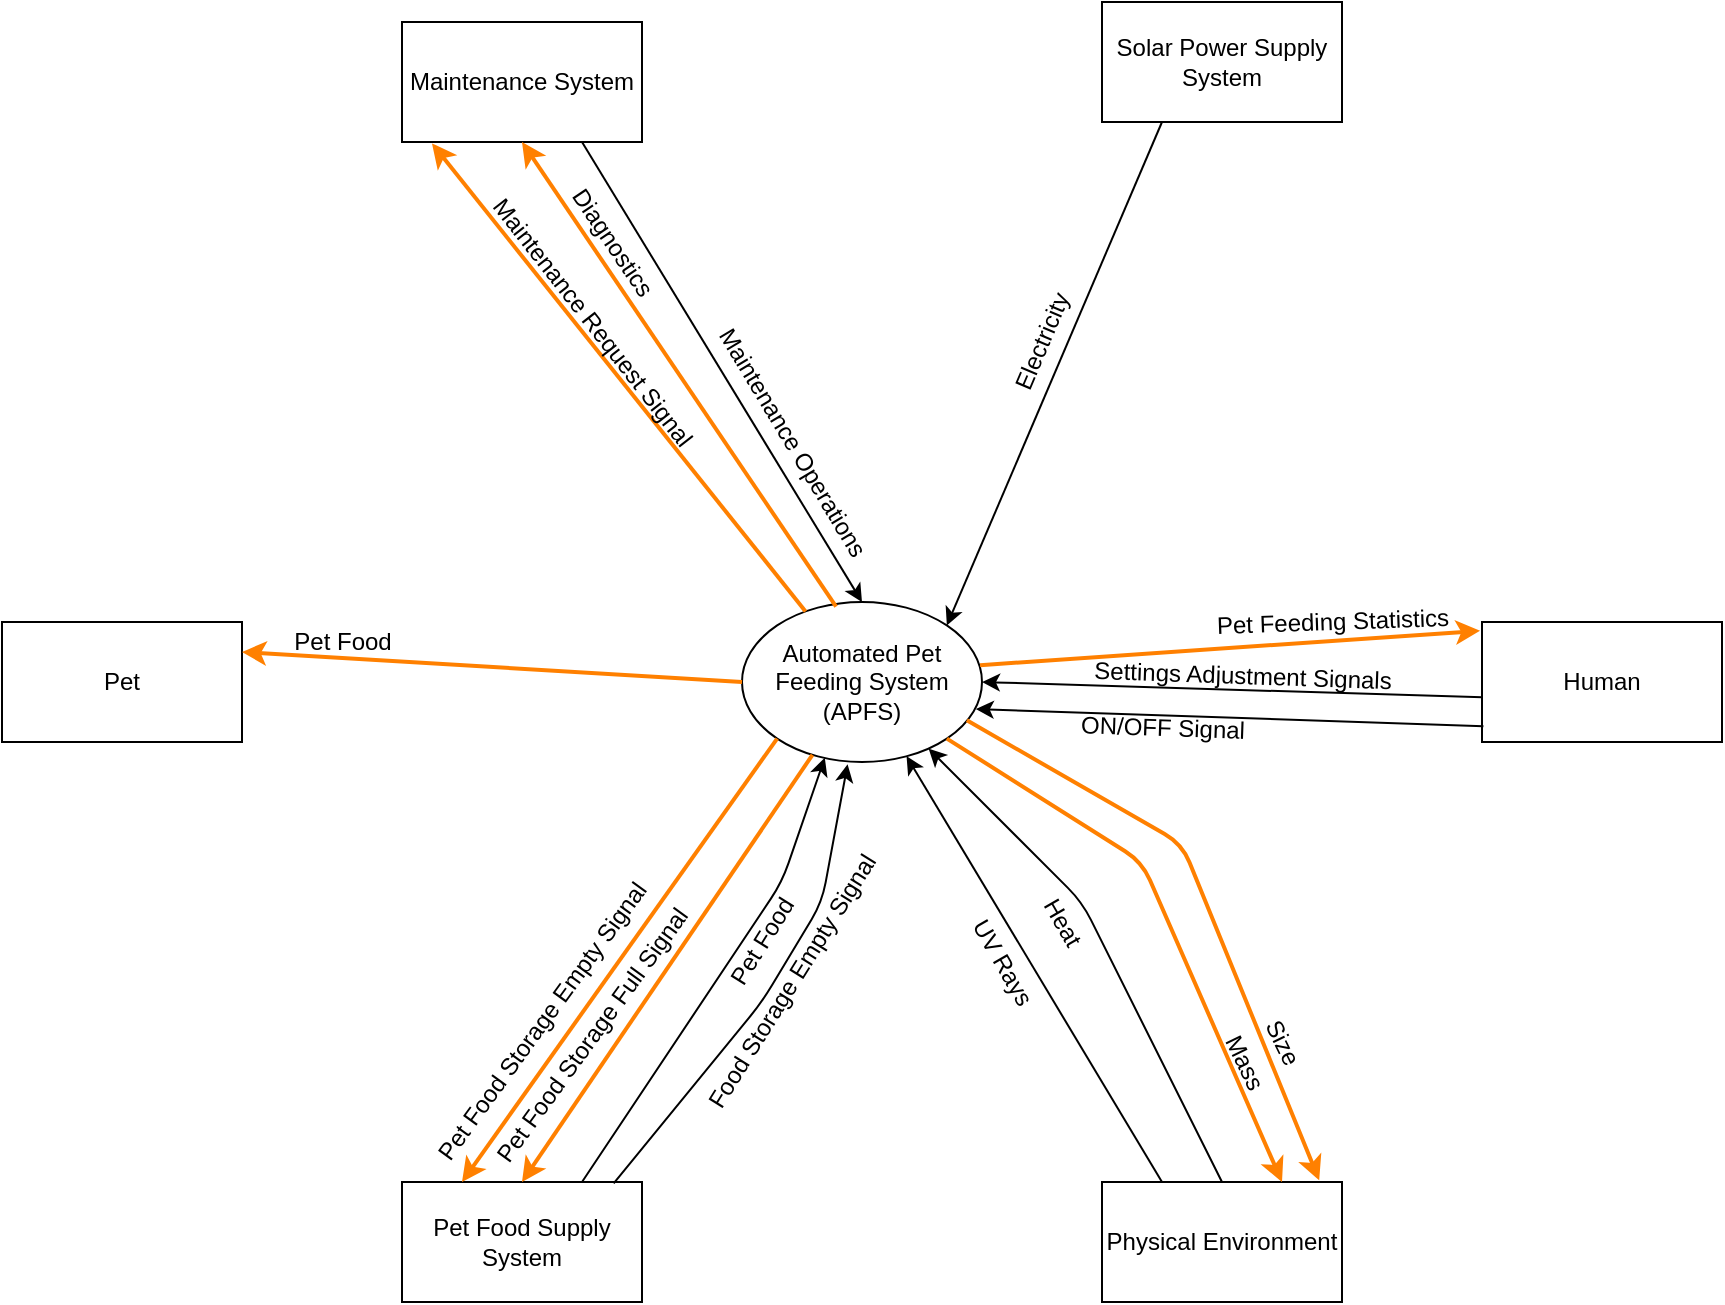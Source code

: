 <mxfile version="13.7.9" type="device" pages="3"><diagram id="ZGR4iCLQ-0bVxlAiGizC" name="SCD"><mxGraphModel dx="1086" dy="806" grid="1" gridSize="10" guides="1" tooltips="1" connect="1" arrows="1" fold="1" page="1" pageScale="1" pageWidth="1100" pageHeight="1100" math="0" shadow="0"><root><mxCell id="0"/><mxCell id="1" parent="0"/><mxCell id="g9lmOBWHkZ9cklrI8hA4-1" value="Automated Pet Feeding System (APFS)" style="ellipse;whiteSpace=wrap;html=1;" parent="1" vertex="1"><mxGeometry x="490" y="510" width="120" height="80" as="geometry"/></mxCell><mxCell id="g9lmOBWHkZ9cklrI8hA4-2" value="Physical Environment" style="rounded=0;whiteSpace=wrap;html=1;" parent="1" vertex="1"><mxGeometry x="670" y="800" width="120" height="60" as="geometry"/></mxCell><mxCell id="g9lmOBWHkZ9cklrI8hA4-3" value="Pet" style="whiteSpace=wrap;html=1;" parent="1" vertex="1"><mxGeometry x="120" y="520" width="120" height="60" as="geometry"/></mxCell><mxCell id="g9lmOBWHkZ9cklrI8hA4-4" value="Human" style="whiteSpace=wrap;html=1;" parent="1" vertex="1"><mxGeometry x="860" y="520" width="120" height="60" as="geometry"/></mxCell><mxCell id="g9lmOBWHkZ9cklrI8hA4-5" value="Pet Food Supply System" style="whiteSpace=wrap;html=1;" parent="1" vertex="1"><mxGeometry x="320" y="800" width="120" height="60" as="geometry"/></mxCell><mxCell id="g9lmOBWHkZ9cklrI8hA4-7" value="Maintenance System" style="whiteSpace=wrap;html=1;" parent="1" vertex="1"><mxGeometry x="320" y="220" width="120" height="60" as="geometry"/></mxCell><mxCell id="g9lmOBWHkZ9cklrI8hA4-8" value="Solar Power Supply System" style="whiteSpace=wrap;html=1;" parent="1" vertex="1"><mxGeometry x="670" y="210" width="120" height="60" as="geometry"/></mxCell><mxCell id="g9lmOBWHkZ9cklrI8hA4-9" value="" style="endArrow=classic;html=1;entryX=0.345;entryY=0.973;entryDx=0;entryDy=0;entryPerimeter=0;exitX=0.75;exitY=0;exitDx=0;exitDy=0;" parent="1" source="g9lmOBWHkZ9cklrI8hA4-5" target="g9lmOBWHkZ9cklrI8hA4-1" edge="1"><mxGeometry width="50" height="50" relative="1" as="geometry"><mxPoint x="370" y="410" as="sourcePoint"/><mxPoint x="420" y="360" as="targetPoint"/><Array as="points"><mxPoint x="510" y="650"/></Array></mxGeometry></mxCell><mxCell id="g9lmOBWHkZ9cklrI8hA4-10" value="" style="endArrow=classic;html=1;entryX=0.5;entryY=0;entryDx=0;entryDy=0;strokeColor=#FF8000;strokeWidth=2;" parent="1" source="g9lmOBWHkZ9cklrI8hA4-1" target="g9lmOBWHkZ9cklrI8hA4-5" edge="1"><mxGeometry width="50" height="50" relative="1" as="geometry"><mxPoint x="330" y="670" as="sourcePoint"/><mxPoint x="380" y="620" as="targetPoint"/></mxGeometry></mxCell><mxCell id="g9lmOBWHkZ9cklrI8hA4-11" value="" style="endArrow=classic;html=1;exitX=0;exitY=0.5;exitDx=0;exitDy=0;entryX=1;entryY=0.25;entryDx=0;entryDy=0;strokeColor=#FF8000;strokeWidth=2;" parent="1" source="g9lmOBWHkZ9cklrI8hA4-1" target="g9lmOBWHkZ9cklrI8hA4-3" edge="1"><mxGeometry width="50" height="50" relative="1" as="geometry"><mxPoint x="400" y="550" as="sourcePoint"/><mxPoint x="450" y="500" as="targetPoint"/></mxGeometry></mxCell><mxCell id="g9lmOBWHkZ9cklrI8hA4-14" value="Pet Food" style="text;html=1;align=center;verticalAlign=middle;resizable=0;points=[];autosize=1;" parent="1" vertex="1"><mxGeometry x="260" y="520" width="60" height="20" as="geometry"/></mxCell><mxCell id="g9lmOBWHkZ9cklrI8hA4-16" value="Pet Food" style="text;html=1;align=center;verticalAlign=middle;resizable=0;points=[];autosize=1;rotation=-58;" parent="1" vertex="1"><mxGeometry x="470" y="670" width="60" height="20" as="geometry"/></mxCell><mxCell id="g9lmOBWHkZ9cklrI8hA4-17" value="Pet Food Storage Full Signal" style="text;html=1;align=center;verticalAlign=middle;resizable=0;points=[];autosize=1;rotation=306;" parent="1" vertex="1"><mxGeometry x="330" y="717" width="170" height="20" as="geometry"/></mxCell><mxCell id="g9lmOBWHkZ9cklrI8hA4-18" value="" style="endArrow=classic;html=1;exitX=0.25;exitY=0;exitDx=0;exitDy=0;" parent="1" source="g9lmOBWHkZ9cklrI8hA4-2" target="g9lmOBWHkZ9cklrI8hA4-1" edge="1"><mxGeometry width="50" height="50" relative="1" as="geometry"><mxPoint x="630" y="700" as="sourcePoint"/><mxPoint x="680" y="650" as="targetPoint"/></mxGeometry></mxCell><mxCell id="g9lmOBWHkZ9cklrI8hA4-19" value="UV Rays" style="text;html=1;align=center;verticalAlign=middle;resizable=0;points=[];autosize=1;rotation=60;" parent="1" vertex="1"><mxGeometry x="590" y="680" width="60" height="20" as="geometry"/></mxCell><mxCell id="g9lmOBWHkZ9cklrI8hA4-20" value="" style="endArrow=classic;html=1;exitX=0.5;exitY=0;exitDx=0;exitDy=0;" parent="1" source="g9lmOBWHkZ9cklrI8hA4-2" target="g9lmOBWHkZ9cklrI8hA4-1" edge="1"><mxGeometry width="50" height="50" relative="1" as="geometry"><mxPoint x="710" y="680" as="sourcePoint"/><mxPoint x="760" y="630" as="targetPoint"/><Array as="points"><mxPoint x="660" y="660"/></Array></mxGeometry></mxCell><mxCell id="g9lmOBWHkZ9cklrI8hA4-21" value="Heat" style="text;html=1;align=center;verticalAlign=middle;resizable=0;points=[];autosize=1;rotation=60;" parent="1" vertex="1"><mxGeometry x="630" y="660" width="40" height="20" as="geometry"/></mxCell><mxCell id="g9lmOBWHkZ9cklrI8hA4-22" value="" style="endArrow=classic;html=1;entryX=0.75;entryY=0;entryDx=0;entryDy=0;exitX=1;exitY=1;exitDx=0;exitDy=0;strokeColor=#FF8000;strokeWidth=2;" parent="1" source="g9lmOBWHkZ9cklrI8hA4-1" target="g9lmOBWHkZ9cklrI8hA4-2" edge="1"><mxGeometry width="50" height="50" relative="1" as="geometry"><mxPoint x="590" y="600" as="sourcePoint"/><mxPoint x="770" y="590" as="targetPoint"/><Array as="points"><mxPoint x="690" y="640"/></Array></mxGeometry></mxCell><mxCell id="g9lmOBWHkZ9cklrI8hA4-23" value="Mass" style="text;html=1;align=center;verticalAlign=middle;resizable=0;points=[];autosize=1;rotation=64;" parent="1" vertex="1"><mxGeometry x="721" y="730" width="40" height="20" as="geometry"/></mxCell><mxCell id="g9lmOBWHkZ9cklrI8hA4-24" value="" style="endArrow=classic;html=1;entryX=0.125;entryY=1.012;entryDx=0;entryDy=0;strokeColor=#FF8000;strokeWidth=2;entryPerimeter=0;" parent="1" source="g9lmOBWHkZ9cklrI8hA4-1" target="g9lmOBWHkZ9cklrI8hA4-7" edge="1"><mxGeometry width="50" height="50" relative="1" as="geometry"><mxPoint x="250" y="440" as="sourcePoint"/><mxPoint x="300" y="390" as="targetPoint"/></mxGeometry></mxCell><mxCell id="g9lmOBWHkZ9cklrI8hA4-25" value="Maintenance Request Signal" style="text;html=1;align=center;verticalAlign=middle;resizable=0;points=[];autosize=1;rotation=52;" parent="1" vertex="1"><mxGeometry x="330" y="360" width="170" height="20" as="geometry"/></mxCell><mxCell id="g9lmOBWHkZ9cklrI8hA4-26" value="" style="endArrow=classic;html=1;entryX=0.25;entryY=0;entryDx=0;entryDy=0;strokeColor=#FF8000;strokeWidth=2;jumpSize=1;exitX=0;exitY=1;exitDx=0;exitDy=0;" parent="1" source="g9lmOBWHkZ9cklrI8hA4-1" target="g9lmOBWHkZ9cklrI8hA4-5" edge="1"><mxGeometry width="50" height="50" relative="1" as="geometry"><mxPoint x="490" y="590" as="sourcePoint"/><mxPoint x="310" y="670" as="targetPoint"/></mxGeometry></mxCell><mxCell id="g9lmOBWHkZ9cklrI8hA4-27" value="Pet Food Storage Empty Signal" style="text;html=1;align=center;verticalAlign=middle;resizable=0;points=[];autosize=1;rotation=306;" parent="1" vertex="1"><mxGeometry x="300" y="710" width="180" height="20" as="geometry"/></mxCell><mxCell id="g9lmOBWHkZ9cklrI8hA4-29" value="Electricity" style="text;html=1;align=center;verticalAlign=middle;resizable=0;points=[];autosize=1;rotation=293;" parent="1" vertex="1"><mxGeometry x="605" y="370" width="70" height="20" as="geometry"/></mxCell><mxCell id="g9lmOBWHkZ9cklrI8hA4-30" value="" style="endArrow=classic;html=1;exitX=0.25;exitY=1;exitDx=0;exitDy=0;entryX=1;entryY=0;entryDx=0;entryDy=0;" parent="1" source="g9lmOBWHkZ9cklrI8hA4-8" target="g9lmOBWHkZ9cklrI8hA4-1" edge="1"><mxGeometry width="50" height="50" relative="1" as="geometry"><mxPoint x="640" y="400" as="sourcePoint"/><mxPoint x="690" y="350" as="targetPoint"/></mxGeometry></mxCell><mxCell id="g9lmOBWHkZ9cklrI8hA4-31" value="" style="endArrow=classic;html=1;exitX=0.75;exitY=1;exitDx=0;exitDy=0;entryX=0.5;entryY=0;entryDx=0;entryDy=0;" parent="1" source="g9lmOBWHkZ9cklrI8hA4-7" target="g9lmOBWHkZ9cklrI8hA4-1" edge="1"><mxGeometry width="50" height="50" relative="1" as="geometry"><mxPoint x="650" y="580" as="sourcePoint"/><mxPoint x="700" y="530" as="targetPoint"/></mxGeometry></mxCell><mxCell id="g9lmOBWHkZ9cklrI8hA4-32" value="Maintenance Operations" style="text;html=1;align=center;verticalAlign=middle;resizable=0;points=[];autosize=1;rotation=59;" parent="1" vertex="1"><mxGeometry x="440" y="420" width="150" height="20" as="geometry"/></mxCell><mxCell id="g9lmOBWHkZ9cklrI8hA4-33" value="" style="endArrow=classic;html=1;entryX=-0.008;entryY=0.073;entryDx=0;entryDy=0;exitX=0.992;exitY=0.395;exitDx=0;exitDy=0;exitPerimeter=0;strokeColor=#FF8000;strokeWidth=2;entryPerimeter=0;" parent="1" source="g9lmOBWHkZ9cklrI8hA4-1" target="g9lmOBWHkZ9cklrI8hA4-4" edge="1"><mxGeometry width="50" height="50" relative="1" as="geometry"><mxPoint x="650" y="580" as="sourcePoint"/><mxPoint x="700" y="530" as="targetPoint"/></mxGeometry></mxCell><mxCell id="g9lmOBWHkZ9cklrI8hA4-34" value="Pet Feeding Statistics" style="text;html=1;align=center;verticalAlign=middle;resizable=0;points=[];autosize=1;rotation=358;" parent="1" vertex="1"><mxGeometry x="720" y="510" width="130" height="20" as="geometry"/></mxCell><mxCell id="g9lmOBWHkZ9cklrI8hA4-35" value="" style="endArrow=classic;html=1;exitX=0.392;exitY=0.029;exitDx=0;exitDy=0;exitPerimeter=0;entryX=0.5;entryY=1;entryDx=0;entryDy=0;strokeColor=#FF8000;strokeWidth=2;" parent="1" source="g9lmOBWHkZ9cklrI8hA4-1" target="g9lmOBWHkZ9cklrI8hA4-7" edge="1"><mxGeometry width="50" height="50" relative="1" as="geometry"><mxPoint x="570" y="320" as="sourcePoint"/><mxPoint x="620" y="270" as="targetPoint"/></mxGeometry></mxCell><mxCell id="g9lmOBWHkZ9cklrI8hA4-36" value="Diagnostics" style="text;html=1;align=center;verticalAlign=middle;resizable=0;points=[];autosize=1;rotation=56;" parent="1" vertex="1"><mxGeometry x="385" y="320" width="80" height="20" as="geometry"/></mxCell><mxCell id="g9lmOBWHkZ9cklrI8hA4-38" value="" style="endArrow=classic;html=1;exitX=0.002;exitY=0.628;exitDx=0;exitDy=0;entryX=1;entryY=0.5;entryDx=0;entryDy=0;exitPerimeter=0;" parent="1" source="g9lmOBWHkZ9cklrI8hA4-4" target="g9lmOBWHkZ9cklrI8hA4-1" edge="1"><mxGeometry width="50" height="50" relative="1" as="geometry"><mxPoint x="860" y="660" as="sourcePoint"/><mxPoint x="910" y="610" as="targetPoint"/></mxGeometry></mxCell><mxCell id="g9lmOBWHkZ9cklrI8hA4-39" value="ON/OFF Signal" style="text;html=1;align=center;verticalAlign=middle;resizable=0;points=[];autosize=1;rotation=2;" parent="1" vertex="1"><mxGeometry x="650" y="563" width="100" height="20" as="geometry"/></mxCell><mxCell id="g9lmOBWHkZ9cklrI8hA4-40" value="" style="endArrow=classic;html=1;exitX=0.006;exitY=0.868;exitDx=0;exitDy=0;entryX=0.974;entryY=0.669;entryDx=0;entryDy=0;entryPerimeter=0;exitPerimeter=0;" parent="1" source="g9lmOBWHkZ9cklrI8hA4-4" target="g9lmOBWHkZ9cklrI8hA4-1" edge="1"><mxGeometry width="50" height="50" relative="1" as="geometry"><mxPoint x="840" y="590" as="sourcePoint"/><mxPoint x="613" y="564" as="targetPoint"/></mxGeometry></mxCell><mxCell id="g9lmOBWHkZ9cklrI8hA4-41" value="Settings Adjustment Signals" style="text;html=1;align=center;verticalAlign=middle;resizable=0;points=[];autosize=1;rotation=2;" parent="1" vertex="1"><mxGeometry x="660" y="537" width="160" height="20" as="geometry"/></mxCell><mxCell id="xt8B4B7LYhaMJo1tL0ra-1" value="" style="endArrow=classic;html=1;entryX=0.44;entryY=1.014;entryDx=0;entryDy=0;entryPerimeter=0;exitX=0.882;exitY=0.011;exitDx=0;exitDy=0;exitPerimeter=0;" parent="1" source="g9lmOBWHkZ9cklrI8hA4-5" target="g9lmOBWHkZ9cklrI8hA4-1" edge="1"><mxGeometry width="50" height="50" relative="1" as="geometry"><mxPoint x="420" y="810" as="sourcePoint"/><mxPoint x="541.4" y="597.84" as="targetPoint"/><Array as="points"><mxPoint x="500" y="710"/><mxPoint x="530" y="660"/></Array></mxGeometry></mxCell><mxCell id="xt8B4B7LYhaMJo1tL0ra-2" value="Food Storage Empty Signal" style="text;html=1;align=center;verticalAlign=middle;resizable=0;points=[];autosize=1;rotation=-58;" parent="1" vertex="1"><mxGeometry x="435" y="690" width="160" height="20" as="geometry"/></mxCell><mxCell id="xt8B4B7LYhaMJo1tL0ra-3" value="" style="endArrow=classic;html=1;entryX=0.905;entryY=-0.014;entryDx=0;entryDy=0;exitX=1;exitY=1;exitDx=0;exitDy=0;strokeColor=#FF8000;strokeWidth=2;entryPerimeter=0;" parent="1" target="g9lmOBWHkZ9cklrI8hA4-2" edge="1"><mxGeometry width="50" height="50" relative="1" as="geometry"><mxPoint x="602.426" y="569.144" as="sourcePoint"/><mxPoint x="770.0" y="790.86" as="targetPoint"/><Array as="points"><mxPoint x="710" y="631"/></Array></mxGeometry></mxCell><mxCell id="xt8B4B7LYhaMJo1tL0ra-4" value="Size" style="text;html=1;align=center;verticalAlign=middle;resizable=0;points=[];autosize=1;rotation=64;" parent="1" vertex="1"><mxGeometry x="740" y="720" width="40" height="20" as="geometry"/></mxCell></root></mxGraphModel></diagram><diagram id="-0hg2Fn9DalZ54QRU0qg" name="SSD"><mxGraphModel dx="1086" dy="806" grid="1" gridSize="10" guides="1" tooltips="1" connect="1" arrows="1" fold="1" page="1" pageScale="1" pageWidth="1100" pageHeight="1100" math="0" shadow="0"><root><mxCell id="iOK-2CMsmy8tbfd7rQ-U-0"/><mxCell id="iOK-2CMsmy8tbfd7rQ-U-1" parent="iOK-2CMsmy8tbfd7rQ-U-0"/><mxCell id="CQAweJxHfZG05H7VBy2D-0" style="edgeStyle=orthogonalEdgeStyle;rounded=0;orthogonalLoop=1;jettySize=auto;html=1;exitX=1;exitY=0.25;exitDx=0;exitDy=0;entryX=0;entryY=0.25;entryDx=0;entryDy=0;fillColor=#dae8fc;" edge="1" parent="iOK-2CMsmy8tbfd7rQ-U-1" source="CQAweJxHfZG05H7VBy2D-1" target="CQAweJxHfZG05H7VBy2D-4"><mxGeometry relative="1" as="geometry"/></mxCell><mxCell id="CQAweJxHfZG05H7VBy2D-1" value="OFF" style="rounded=1;whiteSpace=wrap;html=1;" vertex="1" parent="iOK-2CMsmy8tbfd7rQ-U-1"><mxGeometry x="290" y="540" width="120" height="60" as="geometry"/></mxCell><mxCell id="CQAweJxHfZG05H7VBy2D-2" style="edgeStyle=orthogonalEdgeStyle;rounded=0;orthogonalLoop=1;jettySize=auto;html=1;exitX=0.5;exitY=1;exitDx=0;exitDy=0;entryX=0.5;entryY=1;entryDx=0;entryDy=0;dashed=1;fillColor=#dae8fc;strokeColor=#3399FF;" edge="1" parent="iOK-2CMsmy8tbfd7rQ-U-1" source="CQAweJxHfZG05H7VBy2D-4" target="CQAweJxHfZG05H7VBy2D-1"><mxGeometry relative="1" as="geometry"><Array as="points"><mxPoint x="550" y="620"/><mxPoint x="350" y="620"/></Array></mxGeometry></mxCell><mxCell id="CQAweJxHfZG05H7VBy2D-3" style="edgeStyle=orthogonalEdgeStyle;rounded=0;orthogonalLoop=1;jettySize=auto;html=1;exitX=1;exitY=0.25;exitDx=0;exitDy=0;entryX=0;entryY=0.25;entryDx=0;entryDy=0;dashed=1;strokeColor=#3399FF;" edge="1" parent="iOK-2CMsmy8tbfd7rQ-U-1" source="CQAweJxHfZG05H7VBy2D-4" target="CQAweJxHfZG05H7VBy2D-7"><mxGeometry relative="1" as="geometry"/></mxCell><mxCell id="CQAweJxHfZG05H7VBy2D-4" value="OPERATIONAL" style="rounded=1;whiteSpace=wrap;html=1;" vertex="1" parent="iOK-2CMsmy8tbfd7rQ-U-1"><mxGeometry x="490" y="540" width="120" height="60" as="geometry"/></mxCell><mxCell id="CQAweJxHfZG05H7VBy2D-5" style="edgeStyle=orthogonalEdgeStyle;rounded=0;orthogonalLoop=1;jettySize=auto;html=1;exitX=0;exitY=0.75;exitDx=0;exitDy=0;entryX=1;entryY=0.75;entryDx=0;entryDy=0;strokeColor=#FF0000;" edge="1" parent="iOK-2CMsmy8tbfd7rQ-U-1" source="CQAweJxHfZG05H7VBy2D-7" target="CQAweJxHfZG05H7VBy2D-4"><mxGeometry relative="1" as="geometry"/></mxCell><mxCell id="CQAweJxHfZG05H7VBy2D-6" style="edgeStyle=orthogonalEdgeStyle;rounded=0;orthogonalLoop=1;jettySize=auto;html=1;exitX=0.5;exitY=0;exitDx=0;exitDy=0;entryX=0.5;entryY=0;entryDx=0;entryDy=0;dashed=1;strokeColor=#3399FF;" edge="1" parent="iOK-2CMsmy8tbfd7rQ-U-1" source="CQAweJxHfZG05H7VBy2D-7" target="CQAweJxHfZG05H7VBy2D-1"><mxGeometry relative="1" as="geometry"><Array as="points"><mxPoint x="750" y="480"/><mxPoint x="350" y="480"/></Array></mxGeometry></mxCell><mxCell id="CQAweJxHfZG05H7VBy2D-7" value="FAILED" style="rounded=1;whiteSpace=wrap;html=1;" vertex="1" parent="iOK-2CMsmy8tbfd7rQ-U-1"><mxGeometry x="690" y="540" width="120" height="60" as="geometry"/></mxCell><mxCell id="CQAweJxHfZG05H7VBy2D-8" value="" style="endArrow=classic;html=1;entryX=0.25;entryY=0;entryDx=0;entryDy=0;" edge="1" parent="iOK-2CMsmy8tbfd7rQ-U-1" target="CQAweJxHfZG05H7VBy2D-1"><mxGeometry width="50" height="50" relative="1" as="geometry"><mxPoint x="320" y="470" as="sourcePoint"/><mxPoint x="700" y="560" as="targetPoint"/></mxGeometry></mxCell><mxCell id="CQAweJxHfZG05H7VBy2D-9" value="&lt;font style=&quot;font-size: 23px&quot;&gt;&lt;b&gt;&lt;font style=&quot;font-size: 23px&quot; color=&quot;#FF0000&quot;&gt;X&lt;/font&gt;&lt;/b&gt;&lt;/font&gt;" style="text;html=1;align=center;verticalAlign=middle;resizable=0;points=[];autosize=1;" vertex="1" parent="iOK-2CMsmy8tbfd7rQ-U-1"><mxGeometry x="635" y="570" width="30" height="20" as="geometry"/></mxCell><mxCell id="CQAweJxHfZG05H7VBy2D-10" value="&lt;font style=&quot;font-size: 9px&quot; face=&quot;Verdana&quot;&gt;Power Removed&lt;/font&gt;" style="text;html=1;align=center;verticalAlign=middle;resizable=0;points=[];autosize=1;" vertex="1" parent="iOK-2CMsmy8tbfd7rQ-U-1"><mxGeometry x="400" y="620" width="90" height="20" as="geometry"/></mxCell><mxCell id="CQAweJxHfZG05H7VBy2D-11" value="&lt;font style=&quot;font-size: 9px&quot;&gt;&lt;font style=&quot;font-size: 9px&quot; face=&quot;Verdana&quot;&gt;Power Applied&lt;/font&gt;&lt;br&gt;&lt;/font&gt;" style="text;html=1;align=center;verticalAlign=middle;resizable=0;points=[];autosize=1;" vertex="1" parent="iOK-2CMsmy8tbfd7rQ-U-1"><mxGeometry x="400" y="530" width="90" height="20" as="geometry"/></mxCell><mxCell id="CQAweJxHfZG05H7VBy2D-12" value="&lt;font style=&quot;font-size: 9px&quot; face=&quot;Verdana&quot;&gt;Failure&lt;/font&gt;" style="text;html=1;align=center;verticalAlign=middle;resizable=0;points=[];autosize=1;" vertex="1" parent="iOK-2CMsmy8tbfd7rQ-U-1"><mxGeometry x="615" y="530" width="50" height="20" as="geometry"/></mxCell><mxCell id="CQAweJxHfZG05H7VBy2D-13" value="&lt;font style=&quot;font-size: 9px&quot; face=&quot;Verdana&quot;&gt;Power Removed&lt;/font&gt;" style="text;html=1;align=center;verticalAlign=middle;resizable=0;points=[];autosize=1;" vertex="1" parent="iOK-2CMsmy8tbfd7rQ-U-1"><mxGeometry x="505" y="460" width="90" height="20" as="geometry"/></mxCell></root></mxGraphModel></diagram><diagram id="el_BK5SLkkSuTNQNdHKf" name="SMD"><mxGraphModel dx="1185" dy="685" grid="1" gridSize="10" guides="1" tooltips="1" connect="1" arrows="1" fold="1" page="1" pageScale="1" pageWidth="1100" pageHeight="1100" math="0" shadow="0"><root><mxCell id="mTVg6OxVDpkaj35jSY1e-0"/><mxCell id="mTVg6OxVDpkaj35jSY1e-1" parent="mTVg6OxVDpkaj35jSY1e-0"/><mxCell id="p3GjDGAnAVSf78RP5pa1-1" value="&lt;b&gt;REF&lt;/b&gt;: OPERATIONAL STATE" style="text;html=1;align=center;verticalAlign=middle;resizable=0;points=[];autosize=1;" vertex="1" parent="mTVg6OxVDpkaj35jSY1e-1"><mxGeometry x="50" y="30" width="170" height="20" as="geometry"/></mxCell><mxCell id="p3GjDGAnAVSf78RP5pa1-25" value="&lt;font style=&quot;font-size: 13px&quot;&gt;&lt;b&gt;1&lt;/b&gt;&lt;/font&gt;" style="ellipse;whiteSpace=wrap;html=1;aspect=fixed;strokeColor=#FFFF33;fillColor=#FFFF33;" vertex="1" parent="mTVg6OxVDpkaj35jSY1e-1"><mxGeometry x="510" y="107.5" width="20" height="20" as="geometry"/></mxCell><mxCell id="p3GjDGAnAVSf78RP5pa1-26" value="&lt;b&gt;2&lt;/b&gt;" style="ellipse;whiteSpace=wrap;html=1;aspect=fixed;strokeColor=#FFFF33;fillColor=#FFFF33;" vertex="1" parent="mTVg6OxVDpkaj35jSY1e-1"><mxGeometry x="510" y="147.5" width="20" height="20" as="geometry"/></mxCell><mxCell id="p3GjDGAnAVSf78RP5pa1-27" value="&lt;b&gt;3&lt;/b&gt;" style="ellipse;whiteSpace=wrap;html=1;aspect=fixed;strokeColor=#FFFF33;fillColor=#FFFF33;" vertex="1" parent="mTVg6OxVDpkaj35jSY1e-1"><mxGeometry x="510" y="187.5" width="20" height="20" as="geometry"/></mxCell><mxCell id="p3GjDGAnAVSf78RP5pa1-28" value="&lt;b&gt;4&lt;/b&gt;" style="ellipse;whiteSpace=wrap;html=1;aspect=fixed;strokeColor=#FFFF33;fillColor=#FFFF33;" vertex="1" parent="mTVg6OxVDpkaj35jSY1e-1"><mxGeometry x="510" y="227.5" width="20" height="20" as="geometry"/></mxCell><mxCell id="p3GjDGAnAVSf78RP5pa1-32" value="&lt;u&gt;&lt;font style=&quot;font-size: 14px&quot;&gt;&lt;b&gt;Transition Table&lt;/b&gt;&lt;/font&gt;&lt;/u&gt;" style="text;html=1;align=center;verticalAlign=middle;resizable=0;points=[];autosize=1;" vertex="1" parent="mTVg6OxVDpkaj35jSY1e-1"><mxGeometry x="515" y="52.5" width="130" height="20" as="geometry"/></mxCell><mxCell id="p3GjDGAnAVSf78RP5pa1-33" value="Food Storage Empty Signal" style="text;html=1;align=center;verticalAlign=middle;resizable=0;points=[];autosize=1;" vertex="1" parent="mTVg6OxVDpkaj35jSY1e-1"><mxGeometry x="530" y="107.5" width="160" height="20" as="geometry"/></mxCell><mxCell id="p3GjDGAnAVSf78RP5pa1-34" value="Timed Dispensing Signal" style="text;html=1;align=center;verticalAlign=middle;resizable=0;points=[];autosize=1;" vertex="1" parent="mTVg6OxVDpkaj35jSY1e-1"><mxGeometry x="530" y="147.5" width="150" height="20" as="geometry"/></mxCell><mxCell id="p3GjDGAnAVSf78RP5pa1-35" value="Exit Maintenance Command" style="text;html=1;align=center;verticalAlign=middle;resizable=0;points=[];autosize=1;" vertex="1" parent="mTVg6OxVDpkaj35jSY1e-1"><mxGeometry x="530" y="187.5" width="170" height="20" as="geometry"/></mxCell><mxCell id="p3GjDGAnAVSf78RP5pa1-36" value="Dispensing Complete Signal" style="text;html=1;align=center;verticalAlign=middle;resizable=0;points=[];autosize=1;" vertex="1" parent="mTVg6OxVDpkaj35jSY1e-1"><mxGeometry x="530" y="227.5" width="170" height="20" as="geometry"/></mxCell><mxCell id="KcukmJD6H8iL9pB6CRu3-8" style="edgeStyle=orthogonalEdgeStyle;rounded=0;orthogonalLoop=1;jettySize=auto;html=1;exitX=0.25;exitY=1;exitDx=0;exitDy=0;entryX=0.5;entryY=0;entryDx=0;entryDy=0;dashed=1;strokeColor=#0000FF;" edge="1" parent="mTVg6OxVDpkaj35jSY1e-1" source="KcukmJD6H8iL9pB6CRu3-0" target="KcukmJD6H8iL9pB6CRu3-3"><mxGeometry relative="1" as="geometry"/></mxCell><mxCell id="KcukmJD6H8iL9pB6CRu3-0" value="Operational Mode" style="rounded=1;whiteSpace=wrap;html=1;" vertex="1" parent="mTVg6OxVDpkaj35jSY1e-1"><mxGeometry x="220" y="120" width="120" height="60" as="geometry"/></mxCell><mxCell id="KcukmJD6H8iL9pB6CRu3-1" value="" style="endArrow=classic;html=1;entryX=0.5;entryY=0;entryDx=0;entryDy=0;" edge="1" parent="mTVg6OxVDpkaj35jSY1e-1" target="KcukmJD6H8iL9pB6CRu3-0"><mxGeometry width="50" height="50" relative="1" as="geometry"><mxPoint x="280" y="90" as="sourcePoint"/><mxPoint x="330" y="40" as="targetPoint"/></mxGeometry></mxCell><mxCell id="KcukmJD6H8iL9pB6CRu3-9" style="edgeStyle=orthogonalEdgeStyle;rounded=0;orthogonalLoop=1;jettySize=auto;html=1;entryX=0.75;entryY=0;entryDx=0;entryDy=0;exitX=0.5;exitY=1;exitDx=0;exitDy=0;strokeColor=#330000;" edge="1" parent="mTVg6OxVDpkaj35jSY1e-1" source="KcukmJD6H8iL9pB6CRu3-2" target="KcukmJD6H8iL9pB6CRu3-0"><mxGeometry relative="1" as="geometry"><Array as="points"><mxPoint x="380" y="330"/><mxPoint x="470" y="330"/><mxPoint x="470" y="100"/><mxPoint x="310" y="100"/></Array></mxGeometry></mxCell><mxCell id="KcukmJD6H8iL9pB6CRu3-2" value="Dispensing Mode" style="rounded=1;whiteSpace=wrap;html=1;" vertex="1" parent="mTVg6OxVDpkaj35jSY1e-1"><mxGeometry x="320" y="240" width="120" height="60" as="geometry"/></mxCell><mxCell id="KcukmJD6H8iL9pB6CRu3-7" style="edgeStyle=orthogonalEdgeStyle;rounded=0;orthogonalLoop=1;jettySize=auto;html=1;exitX=0.5;exitY=1;exitDx=0;exitDy=0;entryX=0.25;entryY=0;entryDx=0;entryDy=0;strokeColor=#330000;" edge="1" parent="mTVg6OxVDpkaj35jSY1e-1" source="KcukmJD6H8iL9pB6CRu3-3" target="KcukmJD6H8iL9pB6CRu3-0"><mxGeometry relative="1" as="geometry"><Array as="points"><mxPoint x="180" y="330"/><mxPoint x="90" y="330"/><mxPoint x="90" y="100"/><mxPoint x="250" y="100"/></Array></mxGeometry></mxCell><mxCell id="KcukmJD6H8iL9pB6CRu3-3" value="Maintenance Mode" style="rounded=1;whiteSpace=wrap;html=1;" vertex="1" parent="mTVg6OxVDpkaj35jSY1e-1"><mxGeometry x="120" y="240" width="120" height="60" as="geometry"/></mxCell><mxCell id="KcukmJD6H8iL9pB6CRu3-5" value="" style="endArrow=classic;html=1;edgeStyle=orthogonalEdgeStyle;rounded=0;entryX=0.5;entryY=0;entryDx=0;entryDy=0;exitX=0.75;exitY=1;exitDx=0;exitDy=0;fillColor=#dae8fc;dashed=1;strokeColor=#0000FF;" edge="1" parent="mTVg6OxVDpkaj35jSY1e-1" source="KcukmJD6H8iL9pB6CRu3-0" target="KcukmJD6H8iL9pB6CRu3-2"><mxGeometry width="50" height="50" relative="1" as="geometry"><mxPoint x="270" y="290" as="sourcePoint"/><mxPoint x="320" y="240" as="targetPoint"/></mxGeometry></mxCell><mxCell id="KcukmJD6H8iL9pB6CRu3-6" value="" style="endArrow=classic;html=1;exitX=1;exitY=0.5;exitDx=0;exitDy=0;entryX=0;entryY=0.5;entryDx=0;entryDy=0;edgeStyle=orthogonalEdgeStyle;rounded=0;strokeColor=#FF0000;" edge="1" parent="mTVg6OxVDpkaj35jSY1e-1" source="KcukmJD6H8iL9pB6CRu3-3" target="KcukmJD6H8iL9pB6CRu3-2"><mxGeometry width="50" height="50" relative="1" as="geometry"><mxPoint x="250" y="350" as="sourcePoint"/><mxPoint x="300" y="300" as="targetPoint"/></mxGeometry></mxCell><mxCell id="KcukmJD6H8iL9pB6CRu3-10" value="&lt;b&gt;1&lt;/b&gt;" style="ellipse;whiteSpace=wrap;html=1;aspect=fixed;fillColor=#FFFF33;" vertex="1" parent="mTVg6OxVDpkaj35jSY1e-1"><mxGeometry x="200" y="200" width="20" height="20" as="geometry"/></mxCell><mxCell id="KcukmJD6H8iL9pB6CRu3-12" value="&lt;b&gt;2&lt;/b&gt;" style="ellipse;whiteSpace=wrap;html=1;aspect=fixed;fillColor=#FFFF33;" vertex="1" parent="mTVg6OxVDpkaj35jSY1e-1"><mxGeometry x="340" y="200" width="20" height="20" as="geometry"/></mxCell><mxCell id="KcukmJD6H8iL9pB6CRu3-14" value="&lt;b&gt;&lt;font color=&quot;#ff0000&quot; style=&quot;font-size: 18px&quot;&gt;X&lt;/font&gt;&lt;/b&gt;" style="text;html=1;align=center;verticalAlign=middle;resizable=0;points=[];autosize=1;" vertex="1" parent="mTVg6OxVDpkaj35jSY1e-1"><mxGeometry x="265" y="250" width="30" height="20" as="geometry"/></mxCell><mxCell id="KcukmJD6H8iL9pB6CRu3-15" value="&lt;b&gt;3&lt;/b&gt;" style="ellipse;whiteSpace=wrap;html=1;aspect=fixed;fillColor=#FFFF33;" vertex="1" parent="mTVg6OxVDpkaj35jSY1e-1"><mxGeometry x="120" y="320" width="20" height="20" as="geometry"/></mxCell><mxCell id="KcukmJD6H8iL9pB6CRu3-16" value="&lt;b&gt;4&lt;/b&gt;" style="ellipse;whiteSpace=wrap;html=1;aspect=fixed;fillColor=#FFFF33;" vertex="1" parent="mTVg6OxVDpkaj35jSY1e-1"><mxGeometry x="420" y="320" width="20" height="20" as="geometry"/></mxCell><mxCell id="KcukmJD6H8iL9pB6CRu3-18" value="" style="rounded=0;whiteSpace=wrap;html=1;fillColor=none;dashed=1;" vertex="1" parent="mTVg6OxVDpkaj35jSY1e-1"><mxGeometry x="60" y="55" width="440" height="345" as="geometry"/></mxCell></root></mxGraphModel></diagram></mxfile>